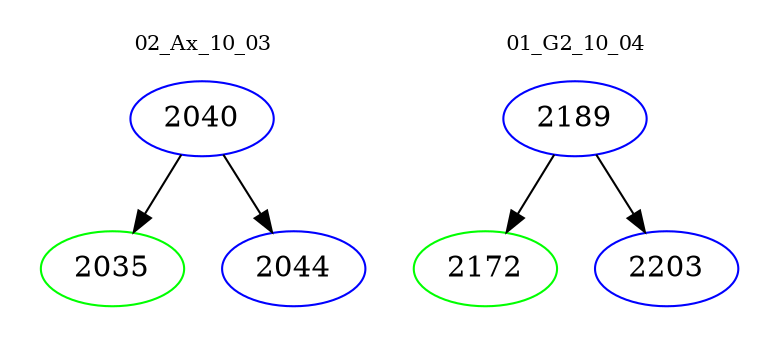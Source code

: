 digraph{
subgraph cluster_0 {
color = white
label = "02_Ax_10_03";
fontsize=10;
T0_2040 [label="2040", color="blue"]
T0_2040 -> T0_2035 [color="black"]
T0_2035 [label="2035", color="green"]
T0_2040 -> T0_2044 [color="black"]
T0_2044 [label="2044", color="blue"]
}
subgraph cluster_1 {
color = white
label = "01_G2_10_04";
fontsize=10;
T1_2189 [label="2189", color="blue"]
T1_2189 -> T1_2172 [color="black"]
T1_2172 [label="2172", color="green"]
T1_2189 -> T1_2203 [color="black"]
T1_2203 [label="2203", color="blue"]
}
}
